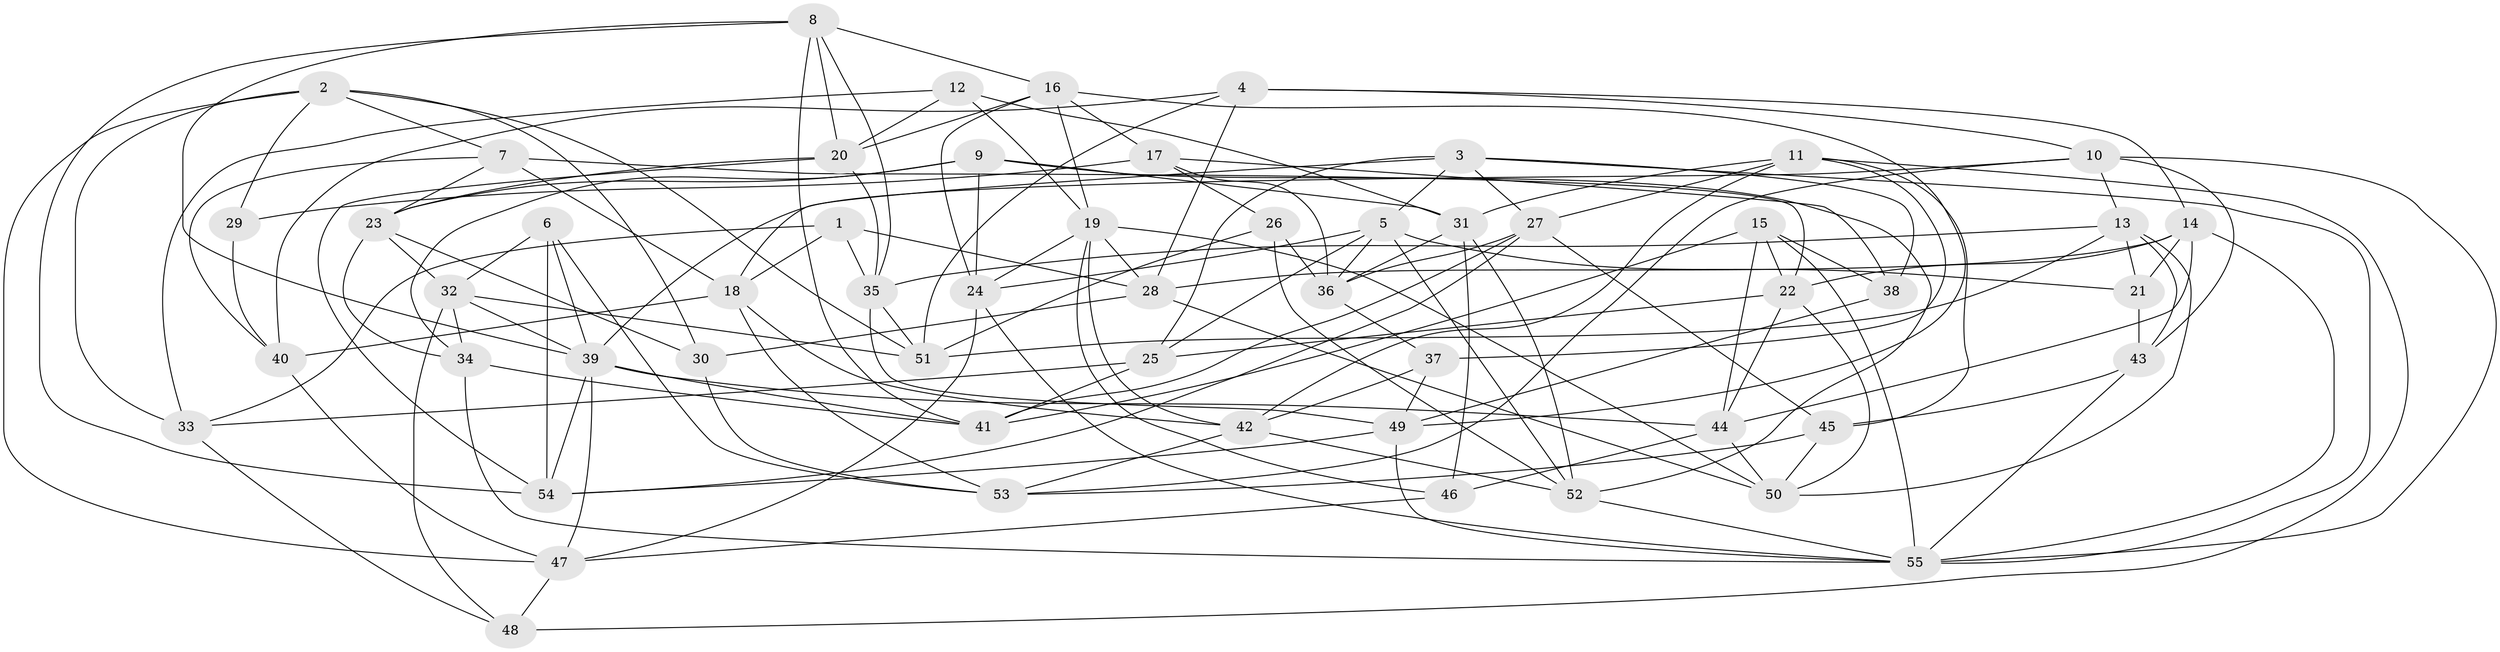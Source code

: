 // original degree distribution, {4: 1.0}
// Generated by graph-tools (version 1.1) at 2025/02/03/09/25 03:02:58]
// undirected, 55 vertices, 151 edges
graph export_dot {
graph [start="1"]
  node [color=gray90,style=filled];
  1;
  2;
  3;
  4;
  5;
  6;
  7;
  8;
  9;
  10;
  11;
  12;
  13;
  14;
  15;
  16;
  17;
  18;
  19;
  20;
  21;
  22;
  23;
  24;
  25;
  26;
  27;
  28;
  29;
  30;
  31;
  32;
  33;
  34;
  35;
  36;
  37;
  38;
  39;
  40;
  41;
  42;
  43;
  44;
  45;
  46;
  47;
  48;
  49;
  50;
  51;
  52;
  53;
  54;
  55;
  1 -- 18 [weight=1.0];
  1 -- 28 [weight=1.0];
  1 -- 33 [weight=1.0];
  1 -- 35 [weight=1.0];
  2 -- 7 [weight=1.0];
  2 -- 29 [weight=1.0];
  2 -- 30 [weight=1.0];
  2 -- 33 [weight=1.0];
  2 -- 47 [weight=1.0];
  2 -- 51 [weight=1.0];
  3 -- 5 [weight=1.0];
  3 -- 18 [weight=1.0];
  3 -- 25 [weight=1.0];
  3 -- 27 [weight=1.0];
  3 -- 38 [weight=1.0];
  3 -- 55 [weight=1.0];
  4 -- 10 [weight=1.0];
  4 -- 14 [weight=1.0];
  4 -- 28 [weight=2.0];
  4 -- 40 [weight=1.0];
  4 -- 51 [weight=1.0];
  5 -- 21 [weight=1.0];
  5 -- 24 [weight=1.0];
  5 -- 25 [weight=1.0];
  5 -- 36 [weight=1.0];
  5 -- 52 [weight=1.0];
  6 -- 32 [weight=1.0];
  6 -- 39 [weight=1.0];
  6 -- 53 [weight=1.0];
  6 -- 54 [weight=1.0];
  7 -- 18 [weight=2.0];
  7 -- 22 [weight=1.0];
  7 -- 23 [weight=1.0];
  7 -- 40 [weight=1.0];
  8 -- 16 [weight=1.0];
  8 -- 20 [weight=1.0];
  8 -- 35 [weight=1.0];
  8 -- 39 [weight=1.0];
  8 -- 41 [weight=1.0];
  8 -- 54 [weight=1.0];
  9 -- 23 [weight=1.0];
  9 -- 24 [weight=1.0];
  9 -- 31 [weight=1.0];
  9 -- 34 [weight=2.0];
  9 -- 52 [weight=1.0];
  10 -- 13 [weight=1.0];
  10 -- 39 [weight=1.0];
  10 -- 43 [weight=1.0];
  10 -- 53 [weight=1.0];
  10 -- 55 [weight=1.0];
  11 -- 27 [weight=1.0];
  11 -- 31 [weight=1.0];
  11 -- 37 [weight=1.0];
  11 -- 42 [weight=1.0];
  11 -- 45 [weight=1.0];
  11 -- 48 [weight=1.0];
  12 -- 19 [weight=1.0];
  12 -- 20 [weight=1.0];
  12 -- 31 [weight=1.0];
  12 -- 33 [weight=1.0];
  13 -- 21 [weight=1.0];
  13 -- 35 [weight=1.0];
  13 -- 43 [weight=1.0];
  13 -- 50 [weight=1.0];
  13 -- 51 [weight=1.0];
  14 -- 21 [weight=1.0];
  14 -- 22 [weight=1.0];
  14 -- 28 [weight=1.0];
  14 -- 44 [weight=1.0];
  14 -- 55 [weight=1.0];
  15 -- 22 [weight=1.0];
  15 -- 38 [weight=1.0];
  15 -- 41 [weight=1.0];
  15 -- 44 [weight=1.0];
  15 -- 55 [weight=2.0];
  16 -- 17 [weight=1.0];
  16 -- 19 [weight=1.0];
  16 -- 20 [weight=1.0];
  16 -- 24 [weight=1.0];
  16 -- 49 [weight=1.0];
  17 -- 26 [weight=1.0];
  17 -- 29 [weight=2.0];
  17 -- 36 [weight=1.0];
  17 -- 38 [weight=1.0];
  18 -- 40 [weight=2.0];
  18 -- 42 [weight=1.0];
  18 -- 53 [weight=1.0];
  19 -- 24 [weight=1.0];
  19 -- 28 [weight=2.0];
  19 -- 42 [weight=1.0];
  19 -- 46 [weight=1.0];
  19 -- 50 [weight=1.0];
  20 -- 23 [weight=1.0];
  20 -- 35 [weight=1.0];
  20 -- 54 [weight=1.0];
  21 -- 43 [weight=1.0];
  22 -- 25 [weight=1.0];
  22 -- 44 [weight=1.0];
  22 -- 50 [weight=1.0];
  23 -- 30 [weight=1.0];
  23 -- 32 [weight=1.0];
  23 -- 34 [weight=1.0];
  24 -- 47 [weight=1.0];
  24 -- 55 [weight=1.0];
  25 -- 33 [weight=2.0];
  25 -- 41 [weight=1.0];
  26 -- 36 [weight=1.0];
  26 -- 51 [weight=1.0];
  26 -- 52 [weight=1.0];
  27 -- 36 [weight=1.0];
  27 -- 41 [weight=1.0];
  27 -- 45 [weight=1.0];
  27 -- 54 [weight=1.0];
  28 -- 30 [weight=1.0];
  28 -- 50 [weight=1.0];
  29 -- 40 [weight=1.0];
  30 -- 53 [weight=1.0];
  31 -- 36 [weight=1.0];
  31 -- 46 [weight=1.0];
  31 -- 52 [weight=1.0];
  32 -- 34 [weight=1.0];
  32 -- 39 [weight=1.0];
  32 -- 48 [weight=1.0];
  32 -- 51 [weight=1.0];
  33 -- 48 [weight=1.0];
  34 -- 41 [weight=1.0];
  34 -- 55 [weight=1.0];
  35 -- 49 [weight=1.0];
  35 -- 51 [weight=1.0];
  36 -- 37 [weight=1.0];
  37 -- 42 [weight=1.0];
  37 -- 49 [weight=1.0];
  38 -- 49 [weight=1.0];
  39 -- 41 [weight=1.0];
  39 -- 44 [weight=1.0];
  39 -- 47 [weight=1.0];
  39 -- 54 [weight=1.0];
  40 -- 47 [weight=1.0];
  42 -- 52 [weight=1.0];
  42 -- 53 [weight=1.0];
  43 -- 45 [weight=2.0];
  43 -- 55 [weight=1.0];
  44 -- 46 [weight=1.0];
  44 -- 50 [weight=1.0];
  45 -- 50 [weight=1.0];
  45 -- 53 [weight=1.0];
  46 -- 47 [weight=1.0];
  47 -- 48 [weight=1.0];
  49 -- 54 [weight=1.0];
  49 -- 55 [weight=1.0];
  52 -- 55 [weight=1.0];
}
